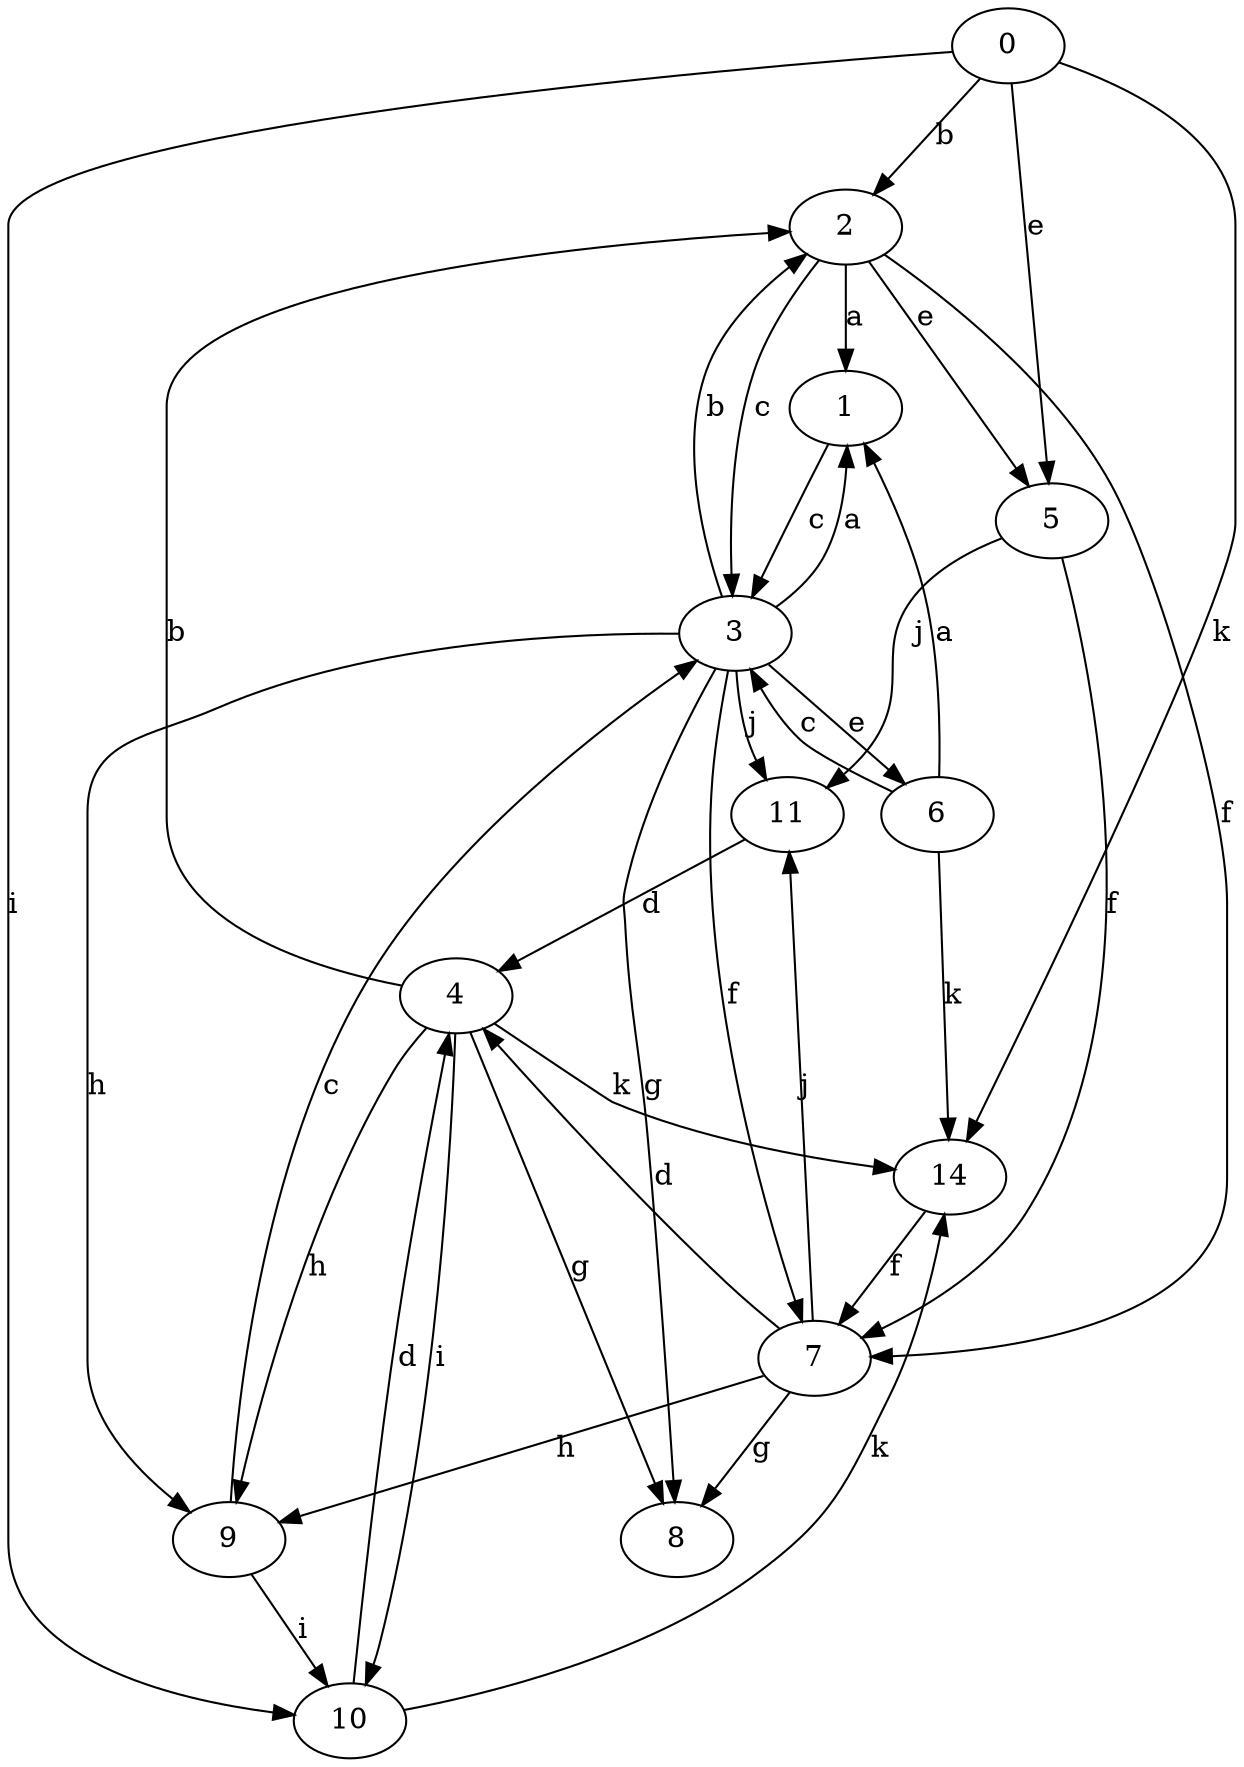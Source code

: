 strict digraph  {
0;
1;
2;
3;
4;
5;
6;
7;
8;
9;
10;
11;
14;
0 -> 2  [label=b];
0 -> 5  [label=e];
0 -> 10  [label=i];
0 -> 14  [label=k];
1 -> 3  [label=c];
2 -> 1  [label=a];
2 -> 3  [label=c];
2 -> 5  [label=e];
2 -> 7  [label=f];
3 -> 1  [label=a];
3 -> 2  [label=b];
3 -> 6  [label=e];
3 -> 7  [label=f];
3 -> 8  [label=g];
3 -> 9  [label=h];
3 -> 11  [label=j];
4 -> 2  [label=b];
4 -> 8  [label=g];
4 -> 9  [label=h];
4 -> 10  [label=i];
4 -> 14  [label=k];
5 -> 7  [label=f];
5 -> 11  [label=j];
6 -> 1  [label=a];
6 -> 3  [label=c];
6 -> 14  [label=k];
7 -> 4  [label=d];
7 -> 8  [label=g];
7 -> 9  [label=h];
7 -> 11  [label=j];
9 -> 3  [label=c];
9 -> 10  [label=i];
10 -> 4  [label=d];
10 -> 14  [label=k];
11 -> 4  [label=d];
14 -> 7  [label=f];
}
